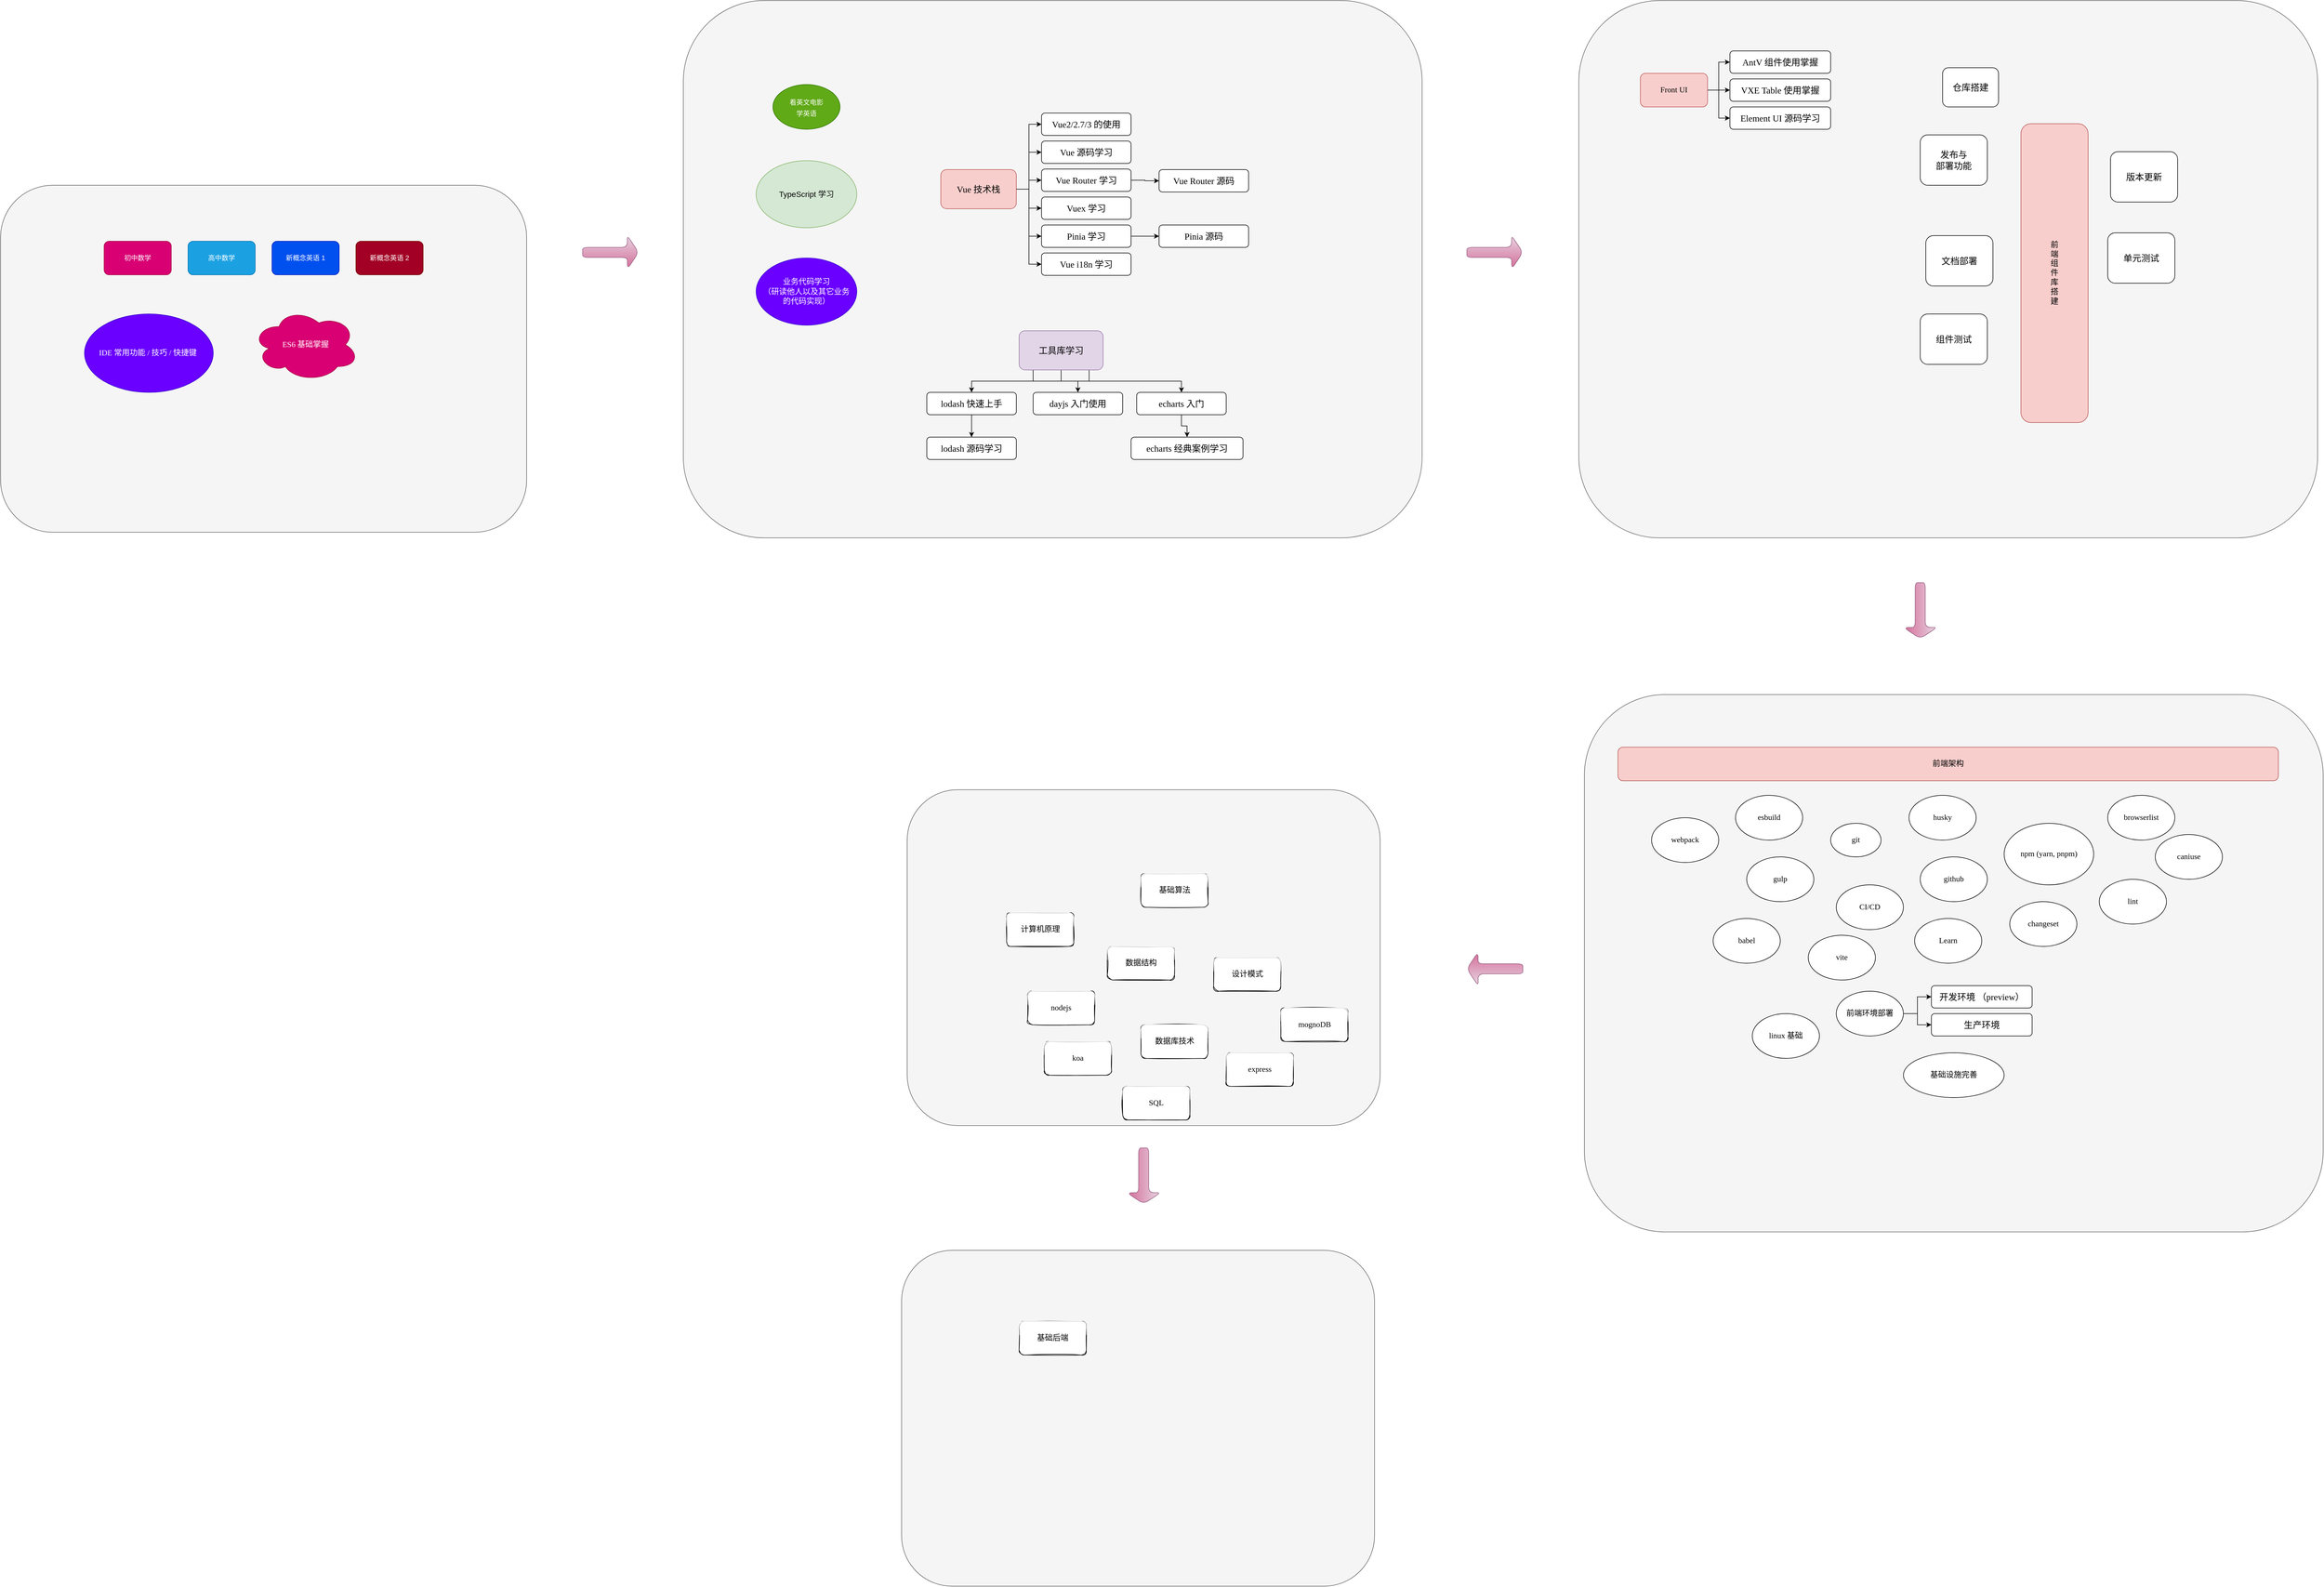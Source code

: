 <mxfile version="20.0.4" type="github">
  <diagram id="iwfEqsWom43S9cjcCyzs" name="Page-1">
    <mxGraphModel dx="5363" dy="2171" grid="1" gridSize="10" guides="1" tooltips="1" connect="1" arrows="1" fold="1" page="1" pageScale="1" pageWidth="827" pageHeight="1169" math="0" shadow="0">
      <root>
        <mxCell id="0" />
        <mxCell id="1" parent="0" />
        <mxCell id="DHf0aTgH2rAv4yNCXsVN-1" value="" style="rounded=1;whiteSpace=wrap;html=1;sketch=0;glass=0;shadow=0;fillColor=#f5f5f5;strokeColor=#666666;fontColor=#333333;" parent="1" vertex="1">
          <mxGeometry x="-1540" y="720" width="940" height="620" as="geometry" />
        </mxCell>
        <mxCell id="MOAgJOzXlaSY8Mte8IRe-1" value="初中数学" style="rounded=1;whiteSpace=wrap;html=1;shadow=0;glass=0;sketch=0;fillColor=#d80073;fontColor=#ffffff;strokeColor=#A50040;" vertex="1" parent="1">
          <mxGeometry x="-1355" y="820" width="120" height="60" as="geometry" />
        </mxCell>
        <mxCell id="MOAgJOzXlaSY8Mte8IRe-2" value="高中数学" style="rounded=1;whiteSpace=wrap;html=1;shadow=0;glass=0;sketch=0;fillColor=#1ba1e2;fontColor=#ffffff;strokeColor=#006EAF;" vertex="1" parent="1">
          <mxGeometry x="-1205" y="820" width="120" height="60" as="geometry" />
        </mxCell>
        <mxCell id="MOAgJOzXlaSY8Mte8IRe-3" value="新概念英语 1" style="rounded=1;whiteSpace=wrap;html=1;shadow=0;glass=0;sketch=0;fillColor=#0050ef;fontColor=#ffffff;strokeColor=#001DBC;" vertex="1" parent="1">
          <mxGeometry x="-1055" y="820" width="120" height="60" as="geometry" />
        </mxCell>
        <mxCell id="MOAgJOzXlaSY8Mte8IRe-4" value="新概念英语 2" style="rounded=1;whiteSpace=wrap;html=1;shadow=0;glass=0;sketch=0;fillColor=#a20025;fontColor=#ffffff;strokeColor=#6F0000;" vertex="1" parent="1">
          <mxGeometry x="-905" y="820" width="120" height="60" as="geometry" />
        </mxCell>
        <mxCell id="MOAgJOzXlaSY8Mte8IRe-10" value="" style="rounded=1;whiteSpace=wrap;html=1;sketch=0;glass=0;shadow=0;fillColor=#f5f5f5;strokeColor=#666666;fontColor=#333333;" vertex="1" parent="1">
          <mxGeometry x="-320" y="390" width="1320" height="960" as="geometry" />
        </mxCell>
        <mxCell id="MOAgJOzXlaSY8Mte8IRe-19" value="&lt;span style=&quot;font-family: Helvetica; font-size: 12px;&quot;&gt;看英文电影&lt;/span&gt;&lt;br style=&quot;font-family: Helvetica; font-size: 12px;&quot;&gt;&lt;span style=&quot;font-family: Helvetica; font-size: 12px;&quot;&gt;学英语&lt;/span&gt;" style="ellipse;whiteSpace=wrap;html=1;rounded=1;shadow=0;glass=0;sketch=0;fontFamily=Tahoma;fontSize=16;fillColor=#60a917;fontColor=#ffffff;strokeColor=#2D7600;" vertex="1" parent="1">
          <mxGeometry x="-160" y="540" width="120" height="80" as="geometry" />
        </mxCell>
        <mxCell id="MOAgJOzXlaSY8Mte8IRe-41" value="" style="group" vertex="1" connectable="0" parent="1">
          <mxGeometry x="140" y="591" width="550" height="290" as="geometry" />
        </mxCell>
        <mxCell id="MOAgJOzXlaSY8Mte8IRe-18" value="Vue 技术栈" style="rounded=1;whiteSpace=wrap;html=1;shadow=0;glass=0;sketch=0;fontFamily=Tahoma;fontSize=16;fillColor=#f8cecc;strokeColor=#b85450;" vertex="1" parent="MOAgJOzXlaSY8Mte8IRe-41">
          <mxGeometry y="101" width="135" height="70" as="geometry" />
        </mxCell>
        <mxCell id="MOAgJOzXlaSY8Mte8IRe-20" value="Vue2/2.7/3 的使用" style="whiteSpace=wrap;html=1;fontSize=16;fontFamily=Tahoma;rounded=1;shadow=0;glass=0;sketch=0;" vertex="1" parent="MOAgJOzXlaSY8Mte8IRe-41">
          <mxGeometry x="180" width="160" height="40" as="geometry" />
        </mxCell>
        <mxCell id="MOAgJOzXlaSY8Mte8IRe-22" value="Vue 源码学习" style="whiteSpace=wrap;html=1;fontSize=16;fontFamily=Tahoma;rounded=1;shadow=0;glass=0;sketch=0;" vertex="1" parent="MOAgJOzXlaSY8Mte8IRe-41">
          <mxGeometry x="180" y="50" width="160" height="40" as="geometry" />
        </mxCell>
        <mxCell id="MOAgJOzXlaSY8Mte8IRe-25" value="Vue Router 学习" style="whiteSpace=wrap;html=1;fontSize=16;fontFamily=Tahoma;rounded=1;shadow=0;glass=0;sketch=0;" vertex="1" parent="MOAgJOzXlaSY8Mte8IRe-41">
          <mxGeometry x="180" y="100" width="160" height="40" as="geometry" />
        </mxCell>
        <mxCell id="MOAgJOzXlaSY8Mte8IRe-28" value="Vue Router 源码" style="whiteSpace=wrap;html=1;fontSize=16;fontFamily=Tahoma;rounded=1;shadow=0;glass=0;sketch=0;" vertex="1" parent="MOAgJOzXlaSY8Mte8IRe-41">
          <mxGeometry x="390" y="101" width="160" height="40" as="geometry" />
        </mxCell>
        <mxCell id="MOAgJOzXlaSY8Mte8IRe-31" value="Vuex 学习" style="whiteSpace=wrap;html=1;fontSize=16;fontFamily=Tahoma;rounded=1;shadow=0;glass=0;sketch=0;" vertex="1" parent="MOAgJOzXlaSY8Mte8IRe-41">
          <mxGeometry x="180" y="150" width="160" height="40" as="geometry" />
        </mxCell>
        <mxCell id="MOAgJOzXlaSY8Mte8IRe-33" value="Pinia 学习" style="whiteSpace=wrap;html=1;fontSize=16;fontFamily=Tahoma;rounded=1;shadow=0;glass=0;sketch=0;" vertex="1" parent="MOAgJOzXlaSY8Mte8IRe-41">
          <mxGeometry x="180" y="200" width="160" height="40" as="geometry" />
        </mxCell>
        <mxCell id="MOAgJOzXlaSY8Mte8IRe-34" value="Pinia 源码" style="whiteSpace=wrap;html=1;fontSize=16;fontFamily=Tahoma;rounded=1;shadow=0;glass=0;sketch=0;" vertex="1" parent="MOAgJOzXlaSY8Mte8IRe-41">
          <mxGeometry x="390" y="200" width="160" height="40" as="geometry" />
        </mxCell>
        <mxCell id="MOAgJOzXlaSY8Mte8IRe-37" value="Vue i18n 学习" style="whiteSpace=wrap;html=1;fontSize=16;fontFamily=Tahoma;rounded=1;shadow=0;glass=0;sketch=0;" vertex="1" parent="MOAgJOzXlaSY8Mte8IRe-41">
          <mxGeometry x="180" y="250" width="160" height="40" as="geometry" />
        </mxCell>
        <mxCell id="MOAgJOzXlaSY8Mte8IRe-23" style="edgeStyle=orthogonalEdgeStyle;rounded=0;orthogonalLoop=1;jettySize=auto;html=1;entryX=0;entryY=0.5;entryDx=0;entryDy=0;fontFamily=Tahoma;fontSize=16;" edge="1" parent="MOAgJOzXlaSY8Mte8IRe-41" source="MOAgJOzXlaSY8Mte8IRe-18" target="MOAgJOzXlaSY8Mte8IRe-20">
          <mxGeometry relative="1" as="geometry" />
        </mxCell>
        <mxCell id="MOAgJOzXlaSY8Mte8IRe-24" style="edgeStyle=orthogonalEdgeStyle;rounded=0;orthogonalLoop=1;jettySize=auto;html=1;entryX=0;entryY=0.5;entryDx=0;entryDy=0;fontFamily=Tahoma;fontSize=16;" edge="1" parent="MOAgJOzXlaSY8Mte8IRe-41" source="MOAgJOzXlaSY8Mte8IRe-18" target="MOAgJOzXlaSY8Mte8IRe-22">
          <mxGeometry relative="1" as="geometry" />
        </mxCell>
        <mxCell id="MOAgJOzXlaSY8Mte8IRe-30" style="edgeStyle=orthogonalEdgeStyle;rounded=0;orthogonalLoop=1;jettySize=auto;html=1;fontFamily=Tahoma;fontSize=16;" edge="1" parent="MOAgJOzXlaSY8Mte8IRe-41" source="MOAgJOzXlaSY8Mte8IRe-18" target="MOAgJOzXlaSY8Mte8IRe-25">
          <mxGeometry relative="1" as="geometry" />
        </mxCell>
        <mxCell id="MOAgJOzXlaSY8Mte8IRe-29" style="edgeStyle=orthogonalEdgeStyle;rounded=0;orthogonalLoop=1;jettySize=auto;html=1;fontFamily=Tahoma;fontSize=16;" edge="1" parent="MOAgJOzXlaSY8Mte8IRe-41" source="MOAgJOzXlaSY8Mte8IRe-25" target="MOAgJOzXlaSY8Mte8IRe-28">
          <mxGeometry relative="1" as="geometry" />
        </mxCell>
        <mxCell id="MOAgJOzXlaSY8Mte8IRe-38" style="edgeStyle=orthogonalEdgeStyle;rounded=0;orthogonalLoop=1;jettySize=auto;html=1;entryX=0;entryY=0.5;entryDx=0;entryDy=0;fontFamily=Tahoma;fontSize=16;" edge="1" parent="MOAgJOzXlaSY8Mte8IRe-41" source="MOAgJOzXlaSY8Mte8IRe-18" target="MOAgJOzXlaSY8Mte8IRe-31">
          <mxGeometry relative="1" as="geometry" />
        </mxCell>
        <mxCell id="MOAgJOzXlaSY8Mte8IRe-39" style="edgeStyle=orthogonalEdgeStyle;rounded=0;orthogonalLoop=1;jettySize=auto;html=1;entryX=0;entryY=0.5;entryDx=0;entryDy=0;fontFamily=Tahoma;fontSize=16;" edge="1" parent="MOAgJOzXlaSY8Mte8IRe-41" source="MOAgJOzXlaSY8Mte8IRe-18" target="MOAgJOzXlaSY8Mte8IRe-33">
          <mxGeometry relative="1" as="geometry" />
        </mxCell>
        <mxCell id="MOAgJOzXlaSY8Mte8IRe-35" style="edgeStyle=orthogonalEdgeStyle;rounded=0;orthogonalLoop=1;jettySize=auto;html=1;fontFamily=Tahoma;fontSize=16;" edge="1" parent="MOAgJOzXlaSY8Mte8IRe-41" source="MOAgJOzXlaSY8Mte8IRe-33" target="MOAgJOzXlaSY8Mte8IRe-34">
          <mxGeometry relative="1" as="geometry" />
        </mxCell>
        <mxCell id="MOAgJOzXlaSY8Mte8IRe-40" style="edgeStyle=orthogonalEdgeStyle;rounded=0;orthogonalLoop=1;jettySize=auto;html=1;entryX=0;entryY=0.5;entryDx=0;entryDy=0;fontFamily=Tahoma;fontSize=16;" edge="1" parent="MOAgJOzXlaSY8Mte8IRe-41" source="MOAgJOzXlaSY8Mte8IRe-18" target="MOAgJOzXlaSY8Mte8IRe-37">
          <mxGeometry relative="1" as="geometry" />
        </mxCell>
        <mxCell id="MOAgJOzXlaSY8Mte8IRe-43" value="&lt;font face=&quot;Helvetica&quot; style=&quot;font-size: 14px;&quot;&gt;&lt;span style=&quot;font-size: 14px;&quot;&gt;TypeScript 学习&lt;/span&gt;&lt;/font&gt;" style="ellipse;whiteSpace=wrap;html=1;rounded=1;shadow=0;glass=0;sketch=0;fontFamily=Tahoma;fontSize=14;fillColor=#d5e8d4;strokeColor=#82b366;" vertex="1" parent="1">
          <mxGeometry x="-190" y="676" width="180" height="120" as="geometry" />
        </mxCell>
        <mxCell id="MOAgJOzXlaSY8Mte8IRe-52" style="edgeStyle=orthogonalEdgeStyle;rounded=0;orthogonalLoop=1;jettySize=auto;html=1;entryX=0.5;entryY=0;entryDx=0;entryDy=0;fontFamily=Tahoma;fontSize=16;" edge="1" parent="1" source="MOAgJOzXlaSY8Mte8IRe-45" target="MOAgJOzXlaSY8Mte8IRe-46">
          <mxGeometry relative="1" as="geometry" />
        </mxCell>
        <mxCell id="MOAgJOzXlaSY8Mte8IRe-45" value="lodash 快速上手" style="whiteSpace=wrap;html=1;fontSize=16;fontFamily=Tahoma;rounded=1;shadow=0;glass=0;sketch=0;" vertex="1" parent="1">
          <mxGeometry x="115" y="1090" width="160" height="40" as="geometry" />
        </mxCell>
        <mxCell id="MOAgJOzXlaSY8Mte8IRe-46" value="lodash 源码学习" style="whiteSpace=wrap;html=1;fontSize=16;fontFamily=Tahoma;rounded=1;shadow=0;glass=0;sketch=0;" vertex="1" parent="1">
          <mxGeometry x="115" y="1170" width="160" height="40" as="geometry" />
        </mxCell>
        <mxCell id="MOAgJOzXlaSY8Mte8IRe-51" style="edgeStyle=orthogonalEdgeStyle;rounded=0;orthogonalLoop=1;jettySize=auto;html=1;fontFamily=Tahoma;fontSize=16;" edge="1" parent="1" source="MOAgJOzXlaSY8Mte8IRe-48" target="MOAgJOzXlaSY8Mte8IRe-45">
          <mxGeometry relative="1" as="geometry">
            <Array as="points">
              <mxPoint x="405" y="1070" />
              <mxPoint x="195" y="1070" />
            </Array>
          </mxGeometry>
        </mxCell>
        <mxCell id="MOAgJOzXlaSY8Mte8IRe-54" style="edgeStyle=orthogonalEdgeStyle;rounded=0;orthogonalLoop=1;jettySize=auto;html=1;fontFamily=Tahoma;fontSize=16;" edge="1" parent="1" source="MOAgJOzXlaSY8Mte8IRe-48" target="MOAgJOzXlaSY8Mte8IRe-53">
          <mxGeometry relative="1" as="geometry" />
        </mxCell>
        <mxCell id="MOAgJOzXlaSY8Mte8IRe-57" style="edgeStyle=orthogonalEdgeStyle;rounded=0;orthogonalLoop=1;jettySize=auto;html=1;fontFamily=Tahoma;fontSize=16;" edge="1" parent="1" source="MOAgJOzXlaSY8Mte8IRe-48" target="MOAgJOzXlaSY8Mte8IRe-56">
          <mxGeometry relative="1" as="geometry">
            <Array as="points">
              <mxPoint x="305" y="1070" />
              <mxPoint x="570" y="1070" />
            </Array>
          </mxGeometry>
        </mxCell>
        <mxCell id="MOAgJOzXlaSY8Mte8IRe-48" value="工具库学习" style="rounded=1;whiteSpace=wrap;html=1;shadow=0;glass=0;sketch=0;fontFamily=Tahoma;fontSize=16;fillColor=#e1d5e7;strokeColor=#9673a6;" vertex="1" parent="1">
          <mxGeometry x="280" y="980" width="150" height="70" as="geometry" />
        </mxCell>
        <mxCell id="MOAgJOzXlaSY8Mte8IRe-53" value="dayjs 入门使用" style="whiteSpace=wrap;html=1;fontSize=16;fontFamily=Tahoma;rounded=1;shadow=0;glass=0;sketch=0;" vertex="1" parent="1">
          <mxGeometry x="305" y="1090" width="160" height="40" as="geometry" />
        </mxCell>
        <mxCell id="MOAgJOzXlaSY8Mte8IRe-59" style="edgeStyle=orthogonalEdgeStyle;rounded=0;orthogonalLoop=1;jettySize=auto;html=1;fontFamily=Tahoma;fontSize=16;" edge="1" parent="1" source="MOAgJOzXlaSY8Mte8IRe-56" target="MOAgJOzXlaSY8Mte8IRe-58">
          <mxGeometry relative="1" as="geometry" />
        </mxCell>
        <mxCell id="MOAgJOzXlaSY8Mte8IRe-56" value="echarts 入门" style="whiteSpace=wrap;html=1;fontSize=16;fontFamily=Tahoma;rounded=1;shadow=0;glass=0;sketch=0;" vertex="1" parent="1">
          <mxGeometry x="490" y="1090" width="160" height="40" as="geometry" />
        </mxCell>
        <mxCell id="MOAgJOzXlaSY8Mte8IRe-58" value="echarts 经典案例学习" style="whiteSpace=wrap;html=1;fontSize=16;fontFamily=Tahoma;rounded=1;shadow=0;glass=0;sketch=0;" vertex="1" parent="1">
          <mxGeometry x="480" y="1170" width="200" height="40" as="geometry" />
        </mxCell>
        <mxCell id="MOAgJOzXlaSY8Mte8IRe-62" value="&lt;font face=&quot;Helvetica&quot; style=&quot;font-size: 14px;&quot;&gt;&lt;span style=&quot;font-size: 14px;&quot;&gt;业务代码学习&lt;br&gt;（研读他人以及其它业务&lt;br&gt;的代码实现）&lt;br&gt;&lt;/span&gt;&lt;/font&gt;" style="ellipse;whiteSpace=wrap;html=1;rounded=1;shadow=0;glass=0;sketch=0;fontFamily=Tahoma;fontSize=14;fillColor=#6a00ff;strokeColor=#3700CC;fontColor=#ffffff;" vertex="1" parent="1">
          <mxGeometry x="-190" y="850" width="180" height="120" as="geometry" />
        </mxCell>
        <mxCell id="MOAgJOzXlaSY8Mte8IRe-63" value="" style="rounded=1;whiteSpace=wrap;html=1;sketch=0;glass=0;shadow=0;fillColor=#f5f5f5;strokeColor=#666666;fontColor=#333333;" vertex="1" parent="1">
          <mxGeometry x="1280" y="390" width="1320" height="960" as="geometry" />
        </mxCell>
        <mxCell id="MOAgJOzXlaSY8Mte8IRe-64" value="" style="shape=singleArrow;whiteSpace=wrap;html=1;rounded=1;shadow=0;glass=0;sketch=0;fontFamily=Tahoma;fontSize=14;fillColor=#e6d0de;strokeColor=#996185;gradientColor=#d5739d;" vertex="1" parent="1">
          <mxGeometry x="-500" y="810" width="100" height="60" as="geometry" />
        </mxCell>
        <mxCell id="MOAgJOzXlaSY8Mte8IRe-66" value="" style="shape=singleArrow;whiteSpace=wrap;html=1;rounded=1;shadow=0;glass=0;sketch=0;fontFamily=Tahoma;fontSize=14;fillColor=#e6d0de;strokeColor=#996185;gradientColor=#d5739d;" vertex="1" parent="1">
          <mxGeometry x="1080" y="810" width="100" height="60" as="geometry" />
        </mxCell>
        <mxCell id="MOAgJOzXlaSY8Mte8IRe-72" style="edgeStyle=orthogonalEdgeStyle;rounded=0;orthogonalLoop=1;jettySize=auto;html=1;fontFamily=Tahoma;fontSize=14;" edge="1" parent="1" source="MOAgJOzXlaSY8Mte8IRe-68" target="MOAgJOzXlaSY8Mte8IRe-69">
          <mxGeometry relative="1" as="geometry" />
        </mxCell>
        <mxCell id="MOAgJOzXlaSY8Mte8IRe-73" style="edgeStyle=orthogonalEdgeStyle;rounded=0;orthogonalLoop=1;jettySize=auto;html=1;fontFamily=Tahoma;fontSize=14;" edge="1" parent="1" source="MOAgJOzXlaSY8Mte8IRe-68" target="MOAgJOzXlaSY8Mte8IRe-70">
          <mxGeometry relative="1" as="geometry" />
        </mxCell>
        <mxCell id="MOAgJOzXlaSY8Mte8IRe-75" style="edgeStyle=orthogonalEdgeStyle;rounded=0;orthogonalLoop=1;jettySize=auto;html=1;entryX=0;entryY=0.5;entryDx=0;entryDy=0;fontFamily=Tahoma;fontSize=14;" edge="1" parent="1" source="MOAgJOzXlaSY8Mte8IRe-68" target="MOAgJOzXlaSY8Mte8IRe-74">
          <mxGeometry relative="1" as="geometry" />
        </mxCell>
        <mxCell id="MOAgJOzXlaSY8Mte8IRe-68" value="Front UI" style="rounded=1;whiteSpace=wrap;html=1;shadow=0;glass=0;sketch=0;fontFamily=Tahoma;fontSize=14;fillColor=#f8cecc;strokeColor=#b85450;" vertex="1" parent="1">
          <mxGeometry x="1390" y="520" width="120" height="60" as="geometry" />
        </mxCell>
        <mxCell id="MOAgJOzXlaSY8Mte8IRe-69" value="AntV 组件使用掌握" style="whiteSpace=wrap;html=1;fontSize=16;fontFamily=Tahoma;rounded=1;shadow=0;glass=0;sketch=0;" vertex="1" parent="1">
          <mxGeometry x="1550" y="480" width="180" height="40" as="geometry" />
        </mxCell>
        <mxCell id="MOAgJOzXlaSY8Mte8IRe-70" value="VXE Table 使用掌握" style="whiteSpace=wrap;html=1;fontSize=16;fontFamily=Tahoma;rounded=1;shadow=0;glass=0;sketch=0;" vertex="1" parent="1">
          <mxGeometry x="1550" y="530" width="180" height="40" as="geometry" />
        </mxCell>
        <mxCell id="MOAgJOzXlaSY8Mte8IRe-74" value="Element UI 源码学习" style="whiteSpace=wrap;html=1;fontSize=16;fontFamily=Tahoma;rounded=1;shadow=0;glass=0;sketch=0;" vertex="1" parent="1">
          <mxGeometry x="1550" y="580" width="180" height="40" as="geometry" />
        </mxCell>
        <mxCell id="MOAgJOzXlaSY8Mte8IRe-76" value="前&lt;br&gt;端&lt;br&gt;组&lt;br&gt;件&lt;br&gt;库&lt;br&gt;搭&lt;br&gt;建" style="rounded=1;whiteSpace=wrap;html=1;shadow=0;glass=0;sketch=0;fontFamily=Tahoma;fontSize=14;fillColor=#f8cecc;strokeColor=#b85450;" vertex="1" parent="1">
          <mxGeometry x="2070" y="610" width="120" height="534" as="geometry" />
        </mxCell>
        <mxCell id="MOAgJOzXlaSY8Mte8IRe-77" value="仓库搭建" style="whiteSpace=wrap;html=1;fontSize=16;fontFamily=Tahoma;rounded=1;shadow=0;glass=0;sketch=0;" vertex="1" parent="1">
          <mxGeometry x="1930" y="510" width="100" height="70" as="geometry" />
        </mxCell>
        <mxCell id="MOAgJOzXlaSY8Mte8IRe-79" value="发布与&lt;br&gt;部署功能" style="whiteSpace=wrap;html=1;fontSize=16;fontFamily=Tahoma;rounded=1;shadow=0;glass=0;sketch=0;" vertex="1" parent="1">
          <mxGeometry x="1890" y="630" width="120" height="90" as="geometry" />
        </mxCell>
        <mxCell id="MOAgJOzXlaSY8Mte8IRe-83" value="版本更新" style="whiteSpace=wrap;html=1;fontSize=16;fontFamily=Tahoma;rounded=1;shadow=0;glass=0;sketch=0;" vertex="1" parent="1">
          <mxGeometry x="2230" y="660" width="120" height="90" as="geometry" />
        </mxCell>
        <mxCell id="MOAgJOzXlaSY8Mte8IRe-84" value="文档部署" style="whiteSpace=wrap;html=1;fontSize=16;fontFamily=Tahoma;rounded=1;shadow=0;glass=0;sketch=0;" vertex="1" parent="1">
          <mxGeometry x="1900" y="810" width="120" height="90" as="geometry" />
        </mxCell>
        <mxCell id="MOAgJOzXlaSY8Mte8IRe-85" value="单元测试" style="whiteSpace=wrap;html=1;fontSize=16;fontFamily=Tahoma;rounded=1;shadow=0;glass=0;sketch=0;" vertex="1" parent="1">
          <mxGeometry x="2225" y="805" width="120" height="90" as="geometry" />
        </mxCell>
        <mxCell id="MOAgJOzXlaSY8Mte8IRe-86" value="组件测试" style="whiteSpace=wrap;html=1;fontSize=16;fontFamily=Tahoma;rounded=1;shadow=0;glass=0;sketch=0;" vertex="1" parent="1">
          <mxGeometry x="1890" y="950" width="120" height="90" as="geometry" />
        </mxCell>
        <mxCell id="MOAgJOzXlaSY8Mte8IRe-87" value="" style="shape=singleArrow;whiteSpace=wrap;html=1;rounded=1;shadow=0;glass=0;sketch=0;fontFamily=Tahoma;fontSize=14;fillColor=#e6d0de;strokeColor=#996185;gradientColor=#d5739d;rotation=90;" vertex="1" parent="1">
          <mxGeometry x="1840" y="1450" width="100" height="60" as="geometry" />
        </mxCell>
        <mxCell id="MOAgJOzXlaSY8Mte8IRe-88" value="" style="rounded=1;whiteSpace=wrap;html=1;sketch=0;glass=0;shadow=0;fillColor=#f5f5f5;strokeColor=#666666;fontColor=#333333;" vertex="1" parent="1">
          <mxGeometry x="1290" y="1630" width="1320" height="960" as="geometry" />
        </mxCell>
        <mxCell id="MOAgJOzXlaSY8Mte8IRe-89" value="前端架构" style="rounded=1;whiteSpace=wrap;html=1;shadow=0;glass=0;sketch=0;fontFamily=Tahoma;fontSize=14;fillColor=#f8cecc;strokeColor=#b85450;" vertex="1" parent="1">
          <mxGeometry x="1350" y="1724" width="1180" height="60" as="geometry" />
        </mxCell>
        <mxCell id="MOAgJOzXlaSY8Mte8IRe-92" value="webpack" style="ellipse;whiteSpace=wrap;html=1;rounded=1;shadow=0;glass=0;sketch=0;fontFamily=Tahoma;fontSize=14;" vertex="1" parent="1">
          <mxGeometry x="1410" y="1850" width="120" height="80" as="geometry" />
        </mxCell>
        <mxCell id="MOAgJOzXlaSY8Mte8IRe-93" value="esbuild" style="ellipse;whiteSpace=wrap;html=1;rounded=1;shadow=0;glass=0;sketch=0;fontFamily=Tahoma;fontSize=14;" vertex="1" parent="1">
          <mxGeometry x="1560" y="1810" width="120" height="80" as="geometry" />
        </mxCell>
        <mxCell id="MOAgJOzXlaSY8Mte8IRe-94" value="gulp" style="ellipse;whiteSpace=wrap;html=1;rounded=1;shadow=0;glass=0;sketch=0;fontFamily=Tahoma;fontSize=14;" vertex="1" parent="1">
          <mxGeometry x="1580" y="1920" width="120" height="80" as="geometry" />
        </mxCell>
        <mxCell id="MOAgJOzXlaSY8Mte8IRe-95" value="git" style="ellipse;whiteSpace=wrap;html=1;rounded=1;shadow=0;glass=0;sketch=0;fontFamily=Tahoma;fontSize=14;" vertex="1" parent="1">
          <mxGeometry x="1730" y="1860" width="90" height="60" as="geometry" />
        </mxCell>
        <mxCell id="MOAgJOzXlaSY8Mte8IRe-96" value="github" style="ellipse;whiteSpace=wrap;html=1;rounded=1;shadow=0;glass=0;sketch=0;fontFamily=Tahoma;fontSize=14;" vertex="1" parent="1">
          <mxGeometry x="1890" y="1920" width="120" height="80" as="geometry" />
        </mxCell>
        <mxCell id="MOAgJOzXlaSY8Mte8IRe-97" value="husky" style="ellipse;whiteSpace=wrap;html=1;rounded=1;shadow=0;glass=0;sketch=0;fontFamily=Tahoma;fontSize=14;" vertex="1" parent="1">
          <mxGeometry x="1870" y="1810" width="120" height="80" as="geometry" />
        </mxCell>
        <mxCell id="MOAgJOzXlaSY8Mte8IRe-98" value="npm (yarn, pnpm)" style="ellipse;whiteSpace=wrap;html=1;rounded=1;shadow=0;glass=0;sketch=0;fontFamily=Tahoma;fontSize=14;" vertex="1" parent="1">
          <mxGeometry x="2040" y="1860" width="160" height="110" as="geometry" />
        </mxCell>
        <mxCell id="MOAgJOzXlaSY8Mte8IRe-99" value="CI/CD" style="ellipse;whiteSpace=wrap;html=1;rounded=1;shadow=0;glass=0;sketch=0;fontFamily=Tahoma;fontSize=14;" vertex="1" parent="1">
          <mxGeometry x="1740" y="1970" width="120" height="80" as="geometry" />
        </mxCell>
        <mxCell id="MOAgJOzXlaSY8Mte8IRe-100" value="Learn" style="ellipse;whiteSpace=wrap;html=1;rounded=1;shadow=0;glass=0;sketch=0;fontFamily=Tahoma;fontSize=14;" vertex="1" parent="1">
          <mxGeometry x="1880" y="2030" width="120" height="80" as="geometry" />
        </mxCell>
        <mxCell id="MOAgJOzXlaSY8Mte8IRe-101" value="changeset" style="ellipse;whiteSpace=wrap;html=1;rounded=1;shadow=0;glass=0;sketch=0;fontFamily=Tahoma;fontSize=14;" vertex="1" parent="1">
          <mxGeometry x="2050" y="2000" width="120" height="80" as="geometry" />
        </mxCell>
        <mxCell id="MOAgJOzXlaSY8Mte8IRe-102" value="lint" style="ellipse;whiteSpace=wrap;html=1;rounded=1;shadow=0;glass=0;sketch=0;fontFamily=Tahoma;fontSize=14;" vertex="1" parent="1">
          <mxGeometry x="2210" y="1960" width="120" height="80" as="geometry" />
        </mxCell>
        <mxCell id="MOAgJOzXlaSY8Mte8IRe-103" value="browserlist" style="ellipse;whiteSpace=wrap;html=1;rounded=1;shadow=0;glass=0;sketch=0;fontFamily=Tahoma;fontSize=14;" vertex="1" parent="1">
          <mxGeometry x="2225" y="1810" width="120" height="80" as="geometry" />
        </mxCell>
        <mxCell id="MOAgJOzXlaSY8Mte8IRe-104" value="caniuse" style="ellipse;whiteSpace=wrap;html=1;rounded=1;shadow=0;glass=0;sketch=0;fontFamily=Tahoma;fontSize=14;" vertex="1" parent="1">
          <mxGeometry x="2310" y="1880" width="120" height="80" as="geometry" />
        </mxCell>
        <mxCell id="MOAgJOzXlaSY8Mte8IRe-105" value="babel" style="ellipse;whiteSpace=wrap;html=1;rounded=1;shadow=0;glass=0;sketch=0;fontFamily=Tahoma;fontSize=14;" vertex="1" parent="1">
          <mxGeometry x="1520" y="2030" width="120" height="80" as="geometry" />
        </mxCell>
        <mxCell id="MOAgJOzXlaSY8Mte8IRe-106" value="vite" style="ellipse;whiteSpace=wrap;html=1;rounded=1;shadow=0;glass=0;sketch=0;fontFamily=Tahoma;fontSize=14;" vertex="1" parent="1">
          <mxGeometry x="1690" y="2060" width="120" height="80" as="geometry" />
        </mxCell>
        <mxCell id="MOAgJOzXlaSY8Mte8IRe-107" value="IDE 常用功能 / 技巧 / 快捷键&amp;nbsp;" style="ellipse;whiteSpace=wrap;html=1;rounded=1;shadow=0;glass=0;sketch=0;fontFamily=Tahoma;fontSize=14;fillColor=#6a00ff;strokeColor=#3700CC;fontColor=#ffffff;" vertex="1" parent="1">
          <mxGeometry x="-1390" y="950" width="230" height="140" as="geometry" />
        </mxCell>
        <mxCell id="MOAgJOzXlaSY8Mte8IRe-108" value="ES6 基础掌握" style="ellipse;shape=cloud;whiteSpace=wrap;html=1;rounded=1;shadow=0;glass=0;sketch=0;fontFamily=Tahoma;fontSize=14;fillColor=#d80073;fontColor=#ffffff;strokeColor=#A50040;" vertex="1" parent="1">
          <mxGeometry x="-1090" y="940" width="190" height="130" as="geometry" />
        </mxCell>
        <mxCell id="MOAgJOzXlaSY8Mte8IRe-109" value="linux 基础" style="ellipse;whiteSpace=wrap;html=1;rounded=1;shadow=0;glass=0;sketch=0;fontFamily=Tahoma;fontSize=14;" vertex="1" parent="1">
          <mxGeometry x="1590" y="2200" width="120" height="80" as="geometry" />
        </mxCell>
        <mxCell id="MOAgJOzXlaSY8Mte8IRe-115" style="edgeStyle=orthogonalEdgeStyle;rounded=0;orthogonalLoop=1;jettySize=auto;html=1;fontFamily=Tahoma;fontSize=14;" edge="1" parent="1" source="MOAgJOzXlaSY8Mte8IRe-110" target="MOAgJOzXlaSY8Mte8IRe-114">
          <mxGeometry relative="1" as="geometry" />
        </mxCell>
        <mxCell id="MOAgJOzXlaSY8Mte8IRe-117" style="edgeStyle=orthogonalEdgeStyle;rounded=0;orthogonalLoop=1;jettySize=auto;html=1;fontFamily=Tahoma;fontSize=14;" edge="1" parent="1" source="MOAgJOzXlaSY8Mte8IRe-110" target="MOAgJOzXlaSY8Mte8IRe-116">
          <mxGeometry relative="1" as="geometry" />
        </mxCell>
        <mxCell id="MOAgJOzXlaSY8Mte8IRe-110" value="前端环境部署" style="ellipse;whiteSpace=wrap;html=1;rounded=1;shadow=0;glass=0;sketch=0;fontFamily=Tahoma;fontSize=14;" vertex="1" parent="1">
          <mxGeometry x="1740" y="2160" width="120" height="80" as="geometry" />
        </mxCell>
        <mxCell id="MOAgJOzXlaSY8Mte8IRe-114" value="开发环境 （preview）" style="whiteSpace=wrap;html=1;fontSize=16;fontFamily=Tahoma;rounded=1;shadow=0;glass=0;sketch=0;" vertex="1" parent="1">
          <mxGeometry x="1910" y="2150" width="180" height="40" as="geometry" />
        </mxCell>
        <mxCell id="MOAgJOzXlaSY8Mte8IRe-116" value="生产环境" style="whiteSpace=wrap;html=1;fontSize=16;fontFamily=Tahoma;rounded=1;shadow=0;glass=0;sketch=0;" vertex="1" parent="1">
          <mxGeometry x="1910" y="2200" width="180" height="40" as="geometry" />
        </mxCell>
        <mxCell id="MOAgJOzXlaSY8Mte8IRe-118" value="基础设施完善" style="ellipse;whiteSpace=wrap;html=1;rounded=1;shadow=0;glass=0;sketch=0;fontFamily=Tahoma;fontSize=14;" vertex="1" parent="1">
          <mxGeometry x="1860" y="2270" width="180" height="80" as="geometry" />
        </mxCell>
        <mxCell id="MOAgJOzXlaSY8Mte8IRe-119" value="" style="shape=singleArrow;whiteSpace=wrap;html=1;rounded=1;shadow=0;glass=0;sketch=0;fontFamily=Tahoma;fontSize=14;fillColor=#e6d0de;strokeColor=#996185;gradientColor=#d5739d;rotation=-180;" vertex="1" parent="1">
          <mxGeometry x="1080" y="2090" width="100" height="60" as="geometry" />
        </mxCell>
        <mxCell id="MOAgJOzXlaSY8Mte8IRe-120" value="" style="rounded=1;whiteSpace=wrap;html=1;sketch=0;glass=0;shadow=0;fillColor=#f5f5f5;strokeColor=#666666;fontColor=#333333;" vertex="1" parent="1">
          <mxGeometry x="80" y="1800" width="845" height="600" as="geometry" />
        </mxCell>
        <mxCell id="MOAgJOzXlaSY8Mte8IRe-122" value="计算机原理" style="rounded=1;whiteSpace=wrap;html=1;shadow=0;glass=1;sketch=1;fontFamily=Tahoma;fontSize=14;" vertex="1" parent="1">
          <mxGeometry x="257.5" y="2020" width="120" height="60" as="geometry" />
        </mxCell>
        <mxCell id="MOAgJOzXlaSY8Mte8IRe-123" value="数据结构" style="rounded=1;whiteSpace=wrap;html=1;shadow=0;glass=1;sketch=1;fontFamily=Tahoma;fontSize=14;" vertex="1" parent="1">
          <mxGeometry x="437.5" y="2080" width="120" height="60" as="geometry" />
        </mxCell>
        <mxCell id="MOAgJOzXlaSY8Mte8IRe-124" value="基础算法" style="rounded=1;whiteSpace=wrap;html=1;shadow=0;glass=1;sketch=1;fontFamily=Tahoma;fontSize=14;" vertex="1" parent="1">
          <mxGeometry x="497.5" y="1950" width="120" height="60" as="geometry" />
        </mxCell>
        <mxCell id="MOAgJOzXlaSY8Mte8IRe-125" value="设计模式" style="rounded=1;whiteSpace=wrap;html=1;shadow=0;glass=1;sketch=1;fontFamily=Tahoma;fontSize=14;" vertex="1" parent="1">
          <mxGeometry x="627.5" y="2100" width="120" height="60" as="geometry" />
        </mxCell>
        <mxCell id="MOAgJOzXlaSY8Mte8IRe-126" value="数据库技术" style="rounded=1;whiteSpace=wrap;html=1;shadow=0;glass=1;sketch=1;fontFamily=Tahoma;fontSize=14;" vertex="1" parent="1">
          <mxGeometry x="497.5" y="2220" width="120" height="60" as="geometry" />
        </mxCell>
        <mxCell id="MOAgJOzXlaSY8Mte8IRe-127" value="" style="shape=singleArrow;whiteSpace=wrap;html=1;rounded=1;shadow=0;glass=0;sketch=0;fontFamily=Tahoma;fontSize=14;fillColor=#e6d0de;strokeColor=#996185;gradientColor=#d5739d;rotation=90;" vertex="1" parent="1">
          <mxGeometry x="452.5" y="2460" width="100" height="60" as="geometry" />
        </mxCell>
        <mxCell id="MOAgJOzXlaSY8Mte8IRe-129" value="" style="rounded=1;whiteSpace=wrap;html=1;sketch=0;glass=0;shadow=0;fillColor=#f5f5f5;strokeColor=#666666;fontColor=#333333;" vertex="1" parent="1">
          <mxGeometry x="70" y="2623" width="845" height="600" as="geometry" />
        </mxCell>
        <mxCell id="MOAgJOzXlaSY8Mte8IRe-130" value="nodejs" style="rounded=1;whiteSpace=wrap;html=1;shadow=0;glass=1;sketch=1;fontFamily=Tahoma;fontSize=14;" vertex="1" parent="1">
          <mxGeometry x="295" y="2160" width="120" height="60" as="geometry" />
        </mxCell>
        <mxCell id="MOAgJOzXlaSY8Mte8IRe-131" value="express" style="rounded=1;whiteSpace=wrap;html=1;shadow=0;glass=1;sketch=1;fontFamily=Tahoma;fontSize=14;" vertex="1" parent="1">
          <mxGeometry x="650" y="2270" width="120" height="60" as="geometry" />
        </mxCell>
        <mxCell id="MOAgJOzXlaSY8Mte8IRe-132" value="koa" style="rounded=1;whiteSpace=wrap;html=1;shadow=0;glass=1;sketch=1;fontFamily=Tahoma;fontSize=14;" vertex="1" parent="1">
          <mxGeometry x="325" y="2250" width="120" height="60" as="geometry" />
        </mxCell>
        <mxCell id="MOAgJOzXlaSY8Mte8IRe-133" value="mognoDB" style="rounded=1;whiteSpace=wrap;html=1;shadow=0;glass=1;sketch=1;fontFamily=Tahoma;fontSize=14;" vertex="1" parent="1">
          <mxGeometry x="747.5" y="2190" width="120" height="60" as="geometry" />
        </mxCell>
        <mxCell id="MOAgJOzXlaSY8Mte8IRe-134" value="SQL" style="rounded=1;whiteSpace=wrap;html=1;shadow=0;glass=1;sketch=1;fontFamily=Tahoma;fontSize=14;" vertex="1" parent="1">
          <mxGeometry x="465" y="2330" width="120" height="60" as="geometry" />
        </mxCell>
        <mxCell id="MOAgJOzXlaSY8Mte8IRe-135" value="基础后端" style="rounded=1;whiteSpace=wrap;html=1;shadow=0;glass=1;sketch=1;fontFamily=Tahoma;fontSize=14;" vertex="1" parent="1">
          <mxGeometry x="280" y="2750" width="120" height="60" as="geometry" />
        </mxCell>
      </root>
    </mxGraphModel>
  </diagram>
</mxfile>

